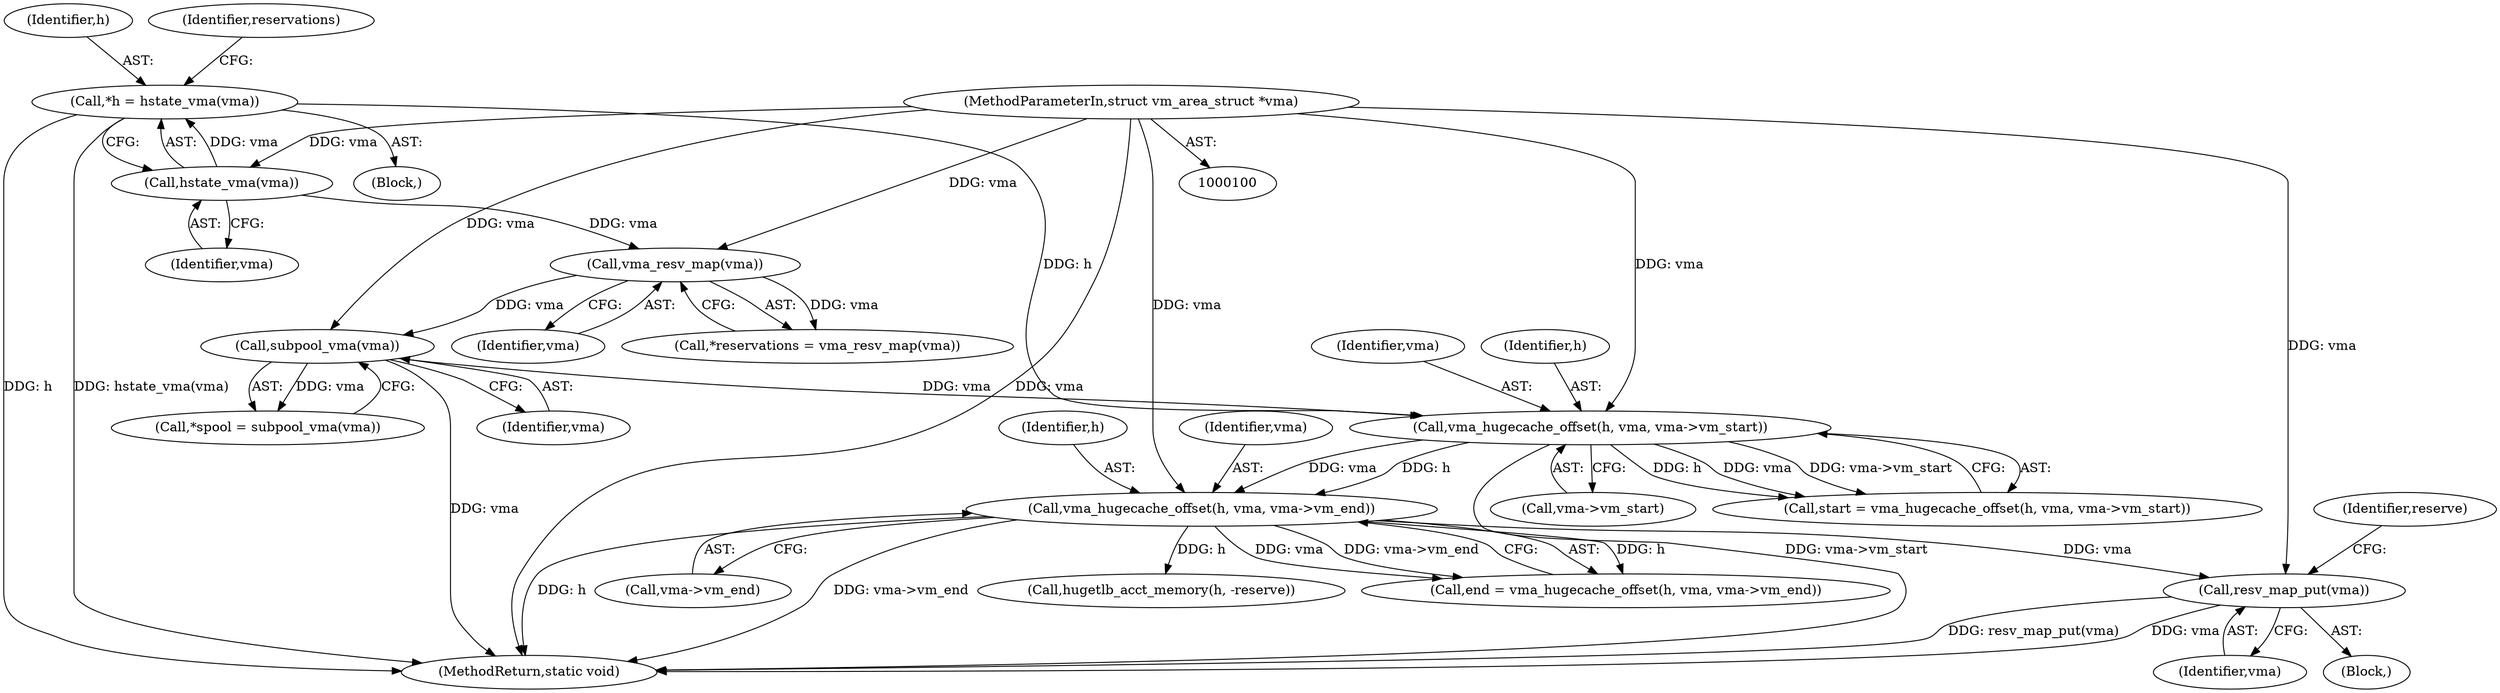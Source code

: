 digraph "0_linux_c50ac050811d6485616a193eb0f37bfbd191cc89_0@pointer" {
"1000153" [label="(Call,resv_map_put(vma))"];
"1000134" [label="(Call,vma_hugecache_offset(h, vma, vma->vm_end))"];
"1000126" [label="(Call,vma_hugecache_offset(h, vma, vma->vm_start))"];
"1000104" [label="(Call,*h = hstate_vma(vma))"];
"1000106" [label="(Call,hstate_vma(vma))"];
"1000101" [label="(MethodParameterIn,struct vm_area_struct *vma)"];
"1000116" [label="(Call,subpool_vma(vma))"];
"1000111" [label="(Call,vma_resv_map(vma))"];
"1000116" [label="(Call,subpool_vma(vma))"];
"1000124" [label="(Call,start = vma_hugecache_offset(h, vma, vma->vm_start))"];
"1000156" [label="(Identifier,reserve)"];
"1000114" [label="(Call,*spool = subpool_vma(vma))"];
"1000137" [label="(Call,vma->vm_end)"];
"1000128" [label="(Identifier,vma)"];
"1000134" [label="(Call,vma_hugecache_offset(h, vma, vma->vm_end))"];
"1000123" [label="(Block,)"];
"1000105" [label="(Identifier,h)"];
"1000110" [label="(Identifier,reservations)"];
"1000129" [label="(Call,vma->vm_start)"];
"1000127" [label="(Identifier,h)"];
"1000126" [label="(Call,vma_hugecache_offset(h, vma, vma->vm_start))"];
"1000117" [label="(Identifier,vma)"];
"1000107" [label="(Identifier,vma)"];
"1000135" [label="(Identifier,h)"];
"1000106" [label="(Call,hstate_vma(vma))"];
"1000112" [label="(Identifier,vma)"];
"1000111" [label="(Call,vma_resv_map(vma))"];
"1000101" [label="(MethodParameterIn,struct vm_area_struct *vma)"];
"1000158" [label="(Call,hugetlb_acct_memory(h, -reserve))"];
"1000102" [label="(Block,)"];
"1000153" [label="(Call,resv_map_put(vma))"];
"1000109" [label="(Call,*reservations = vma_resv_map(vma))"];
"1000132" [label="(Call,end = vma_hugecache_offset(h, vma, vma->vm_end))"];
"1000154" [label="(Identifier,vma)"];
"1000104" [label="(Call,*h = hstate_vma(vma))"];
"1000165" [label="(MethodReturn,static void)"];
"1000136" [label="(Identifier,vma)"];
"1000153" -> "1000123"  [label="AST: "];
"1000153" -> "1000154"  [label="CFG: "];
"1000154" -> "1000153"  [label="AST: "];
"1000156" -> "1000153"  [label="CFG: "];
"1000153" -> "1000165"  [label="DDG: resv_map_put(vma)"];
"1000153" -> "1000165"  [label="DDG: vma"];
"1000134" -> "1000153"  [label="DDG: vma"];
"1000101" -> "1000153"  [label="DDG: vma"];
"1000134" -> "1000132"  [label="AST: "];
"1000134" -> "1000137"  [label="CFG: "];
"1000135" -> "1000134"  [label="AST: "];
"1000136" -> "1000134"  [label="AST: "];
"1000137" -> "1000134"  [label="AST: "];
"1000132" -> "1000134"  [label="CFG: "];
"1000134" -> "1000165"  [label="DDG: h"];
"1000134" -> "1000165"  [label="DDG: vma->vm_end"];
"1000134" -> "1000132"  [label="DDG: h"];
"1000134" -> "1000132"  [label="DDG: vma"];
"1000134" -> "1000132"  [label="DDG: vma->vm_end"];
"1000126" -> "1000134"  [label="DDG: h"];
"1000126" -> "1000134"  [label="DDG: vma"];
"1000101" -> "1000134"  [label="DDG: vma"];
"1000134" -> "1000158"  [label="DDG: h"];
"1000126" -> "1000124"  [label="AST: "];
"1000126" -> "1000129"  [label="CFG: "];
"1000127" -> "1000126"  [label="AST: "];
"1000128" -> "1000126"  [label="AST: "];
"1000129" -> "1000126"  [label="AST: "];
"1000124" -> "1000126"  [label="CFG: "];
"1000126" -> "1000165"  [label="DDG: vma->vm_start"];
"1000126" -> "1000124"  [label="DDG: h"];
"1000126" -> "1000124"  [label="DDG: vma"];
"1000126" -> "1000124"  [label="DDG: vma->vm_start"];
"1000104" -> "1000126"  [label="DDG: h"];
"1000116" -> "1000126"  [label="DDG: vma"];
"1000101" -> "1000126"  [label="DDG: vma"];
"1000104" -> "1000102"  [label="AST: "];
"1000104" -> "1000106"  [label="CFG: "];
"1000105" -> "1000104"  [label="AST: "];
"1000106" -> "1000104"  [label="AST: "];
"1000110" -> "1000104"  [label="CFG: "];
"1000104" -> "1000165"  [label="DDG: h"];
"1000104" -> "1000165"  [label="DDG: hstate_vma(vma)"];
"1000106" -> "1000104"  [label="DDG: vma"];
"1000106" -> "1000107"  [label="CFG: "];
"1000107" -> "1000106"  [label="AST: "];
"1000101" -> "1000106"  [label="DDG: vma"];
"1000106" -> "1000111"  [label="DDG: vma"];
"1000101" -> "1000100"  [label="AST: "];
"1000101" -> "1000165"  [label="DDG: vma"];
"1000101" -> "1000111"  [label="DDG: vma"];
"1000101" -> "1000116"  [label="DDG: vma"];
"1000116" -> "1000114"  [label="AST: "];
"1000116" -> "1000117"  [label="CFG: "];
"1000117" -> "1000116"  [label="AST: "];
"1000114" -> "1000116"  [label="CFG: "];
"1000116" -> "1000165"  [label="DDG: vma"];
"1000116" -> "1000114"  [label="DDG: vma"];
"1000111" -> "1000116"  [label="DDG: vma"];
"1000111" -> "1000109"  [label="AST: "];
"1000111" -> "1000112"  [label="CFG: "];
"1000112" -> "1000111"  [label="AST: "];
"1000109" -> "1000111"  [label="CFG: "];
"1000111" -> "1000109"  [label="DDG: vma"];
}
